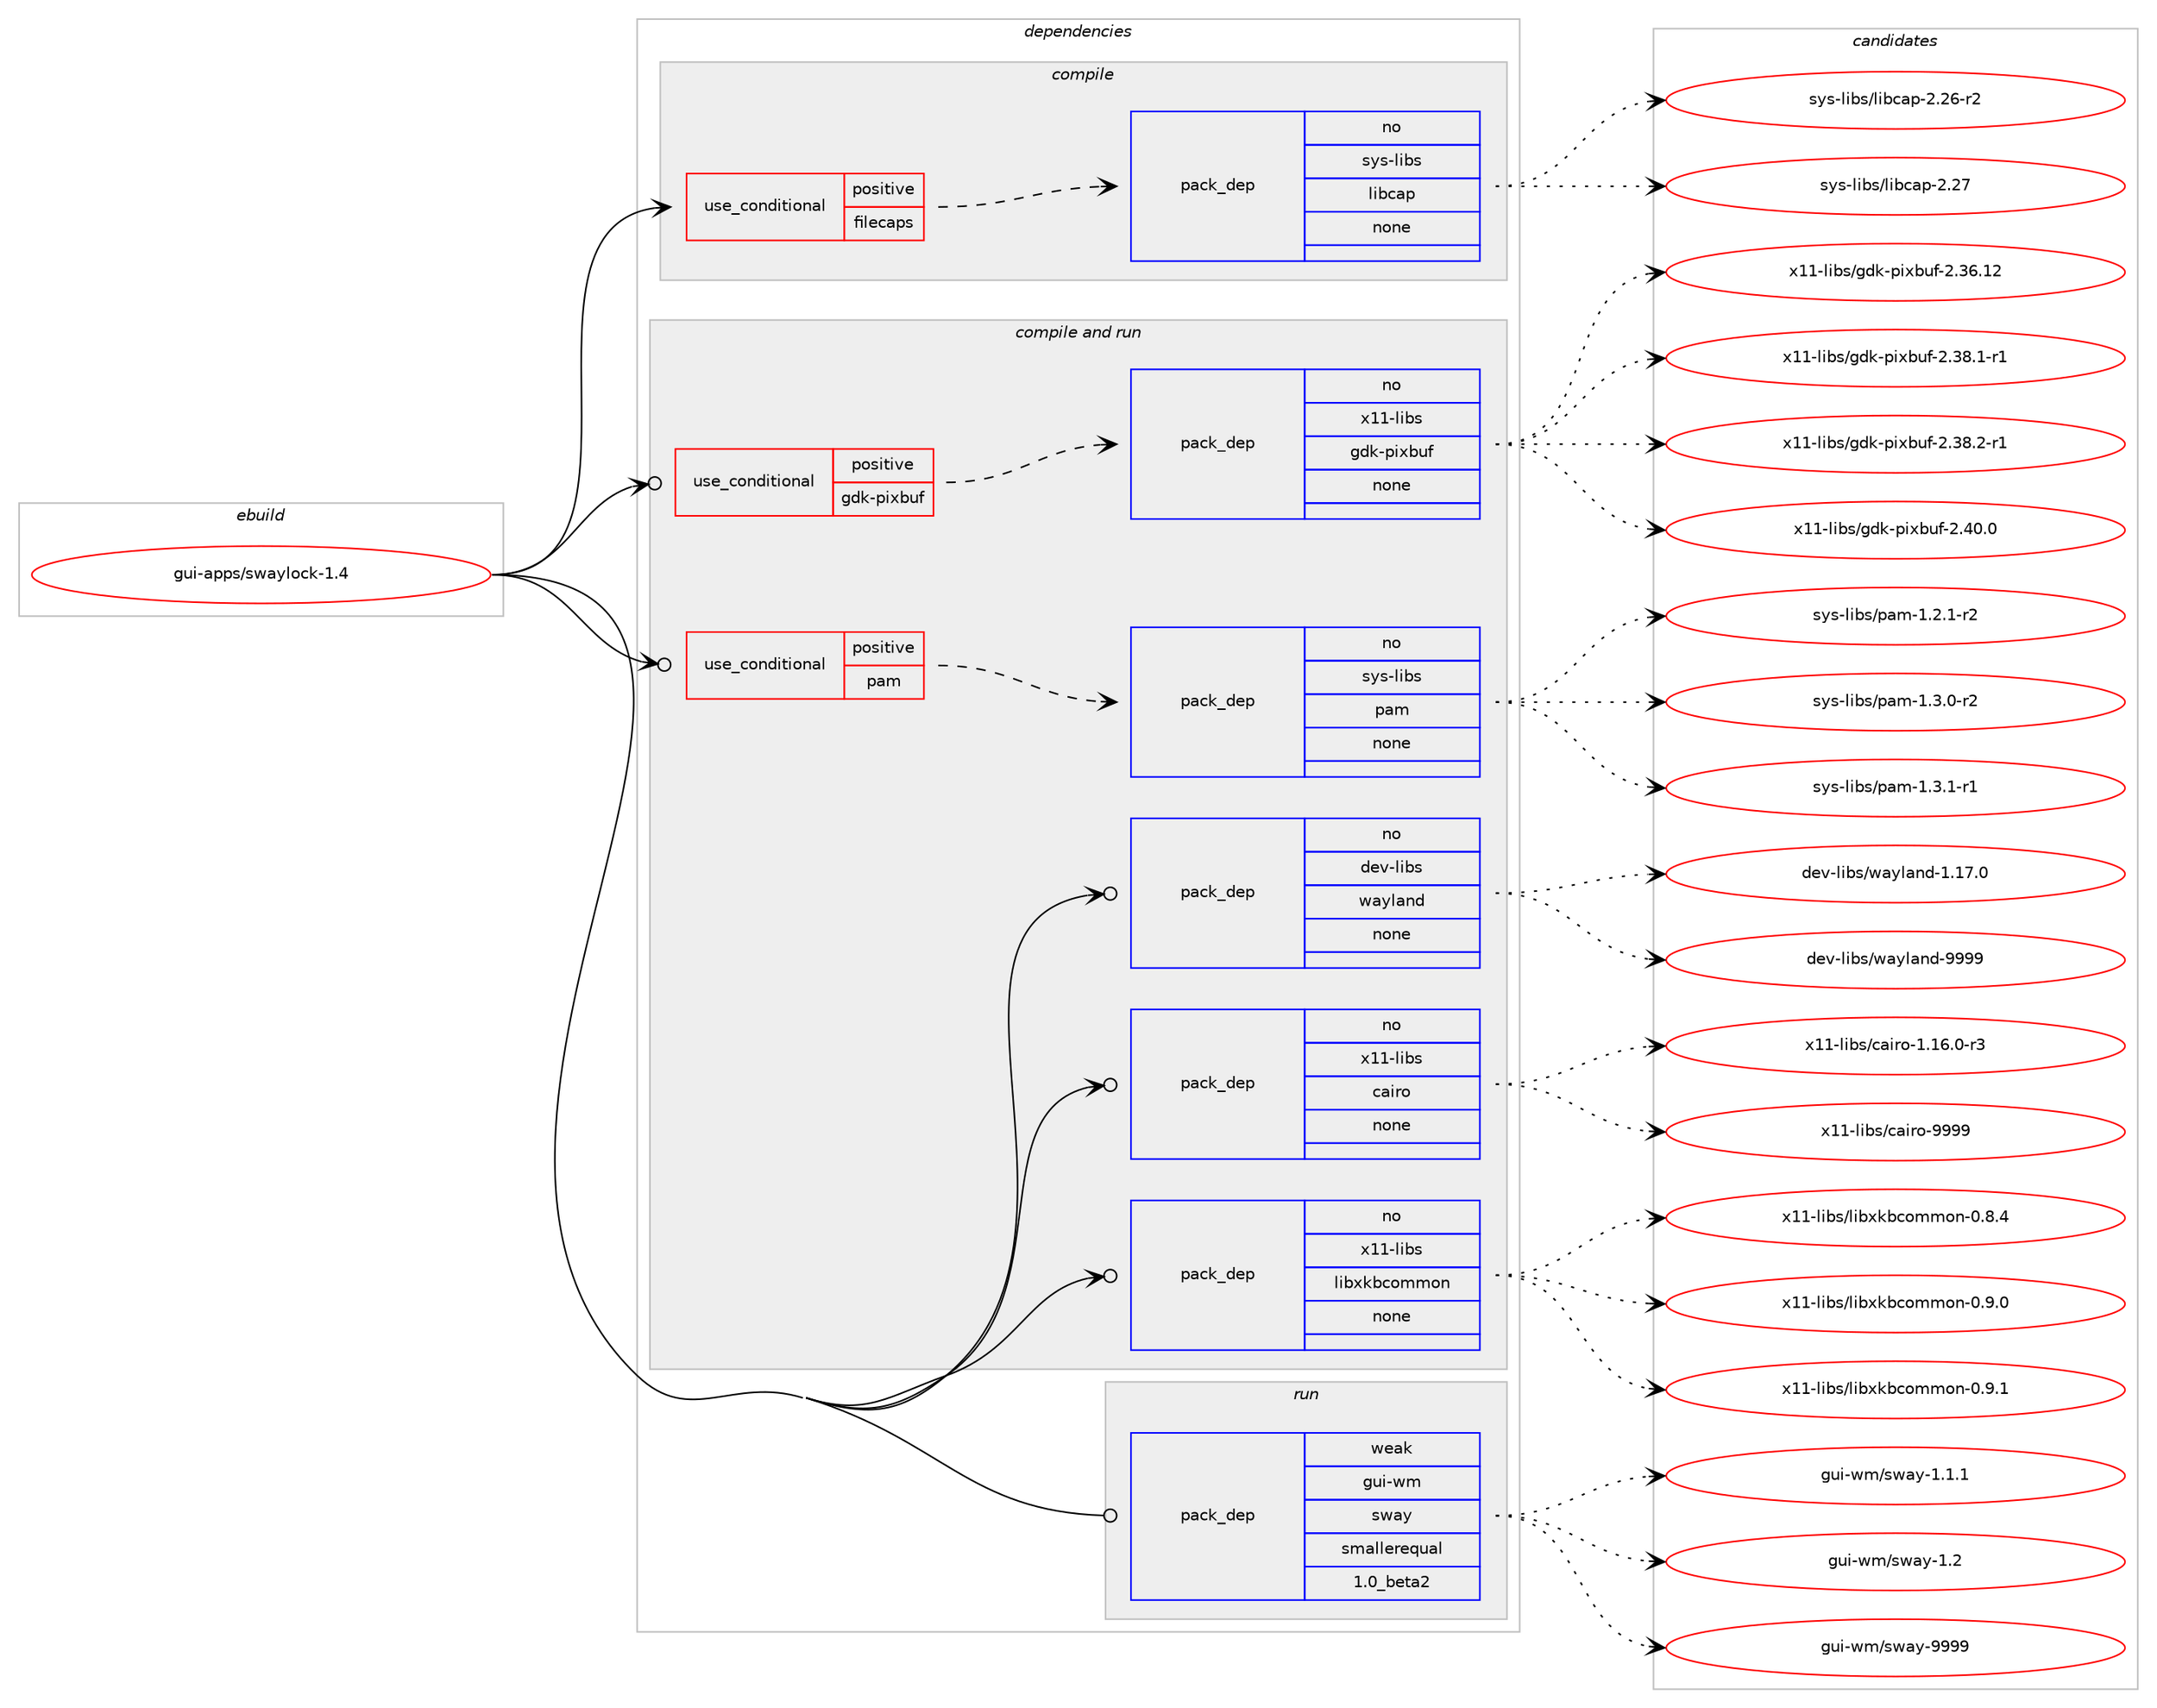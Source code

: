 digraph prolog {

# *************
# Graph options
# *************

newrank=true;
concentrate=true;
compound=true;
graph [rankdir=LR,fontname=Helvetica,fontsize=10,ranksep=1.5];#, ranksep=2.5, nodesep=0.2];
edge  [arrowhead=vee];
node  [fontname=Helvetica,fontsize=10];

# **********
# The ebuild
# **********

subgraph cluster_leftcol {
color=gray;
rank=same;
label=<<i>ebuild</i>>;
id [label="gui-apps/swaylock-1.4", color=red, width=4, href="../gui-apps/swaylock-1.4.svg"];
}

# ****************
# The dependencies
# ****************

subgraph cluster_midcol {
color=gray;
label=<<i>dependencies</i>>;
subgraph cluster_compile {
fillcolor="#eeeeee";
style=filled;
label=<<i>compile</i>>;
subgraph cond186310 {
dependency750866 [label=<<TABLE BORDER="0" CELLBORDER="1" CELLSPACING="0" CELLPADDING="4"><TR><TD ROWSPAN="3" CELLPADDING="10">use_conditional</TD></TR><TR><TD>positive</TD></TR><TR><TD>filecaps</TD></TR></TABLE>>, shape=none, color=red];
subgraph pack551903 {
dependency750867 [label=<<TABLE BORDER="0" CELLBORDER="1" CELLSPACING="0" CELLPADDING="4" WIDTH="220"><TR><TD ROWSPAN="6" CELLPADDING="30">pack_dep</TD></TR><TR><TD WIDTH="110">no</TD></TR><TR><TD>sys-libs</TD></TR><TR><TD>libcap</TD></TR><TR><TD>none</TD></TR><TR><TD></TD></TR></TABLE>>, shape=none, color=blue];
}
dependency750866:e -> dependency750867:w [weight=20,style="dashed",arrowhead="vee"];
}
id:e -> dependency750866:w [weight=20,style="solid",arrowhead="vee"];
}
subgraph cluster_compileandrun {
fillcolor="#eeeeee";
style=filled;
label=<<i>compile and run</i>>;
subgraph cond186311 {
dependency750868 [label=<<TABLE BORDER="0" CELLBORDER="1" CELLSPACING="0" CELLPADDING="4"><TR><TD ROWSPAN="3" CELLPADDING="10">use_conditional</TD></TR><TR><TD>positive</TD></TR><TR><TD>gdk-pixbuf</TD></TR></TABLE>>, shape=none, color=red];
subgraph pack551904 {
dependency750869 [label=<<TABLE BORDER="0" CELLBORDER="1" CELLSPACING="0" CELLPADDING="4" WIDTH="220"><TR><TD ROWSPAN="6" CELLPADDING="30">pack_dep</TD></TR><TR><TD WIDTH="110">no</TD></TR><TR><TD>x11-libs</TD></TR><TR><TD>gdk-pixbuf</TD></TR><TR><TD>none</TD></TR><TR><TD></TD></TR></TABLE>>, shape=none, color=blue];
}
dependency750868:e -> dependency750869:w [weight=20,style="dashed",arrowhead="vee"];
}
id:e -> dependency750868:w [weight=20,style="solid",arrowhead="odotvee"];
subgraph cond186312 {
dependency750870 [label=<<TABLE BORDER="0" CELLBORDER="1" CELLSPACING="0" CELLPADDING="4"><TR><TD ROWSPAN="3" CELLPADDING="10">use_conditional</TD></TR><TR><TD>positive</TD></TR><TR><TD>pam</TD></TR></TABLE>>, shape=none, color=red];
subgraph pack551905 {
dependency750871 [label=<<TABLE BORDER="0" CELLBORDER="1" CELLSPACING="0" CELLPADDING="4" WIDTH="220"><TR><TD ROWSPAN="6" CELLPADDING="30">pack_dep</TD></TR><TR><TD WIDTH="110">no</TD></TR><TR><TD>sys-libs</TD></TR><TR><TD>pam</TD></TR><TR><TD>none</TD></TR><TR><TD></TD></TR></TABLE>>, shape=none, color=blue];
}
dependency750870:e -> dependency750871:w [weight=20,style="dashed",arrowhead="vee"];
}
id:e -> dependency750870:w [weight=20,style="solid",arrowhead="odotvee"];
subgraph pack551906 {
dependency750872 [label=<<TABLE BORDER="0" CELLBORDER="1" CELLSPACING="0" CELLPADDING="4" WIDTH="220"><TR><TD ROWSPAN="6" CELLPADDING="30">pack_dep</TD></TR><TR><TD WIDTH="110">no</TD></TR><TR><TD>dev-libs</TD></TR><TR><TD>wayland</TD></TR><TR><TD>none</TD></TR><TR><TD></TD></TR></TABLE>>, shape=none, color=blue];
}
id:e -> dependency750872:w [weight=20,style="solid",arrowhead="odotvee"];
subgraph pack551907 {
dependency750873 [label=<<TABLE BORDER="0" CELLBORDER="1" CELLSPACING="0" CELLPADDING="4" WIDTH="220"><TR><TD ROWSPAN="6" CELLPADDING="30">pack_dep</TD></TR><TR><TD WIDTH="110">no</TD></TR><TR><TD>x11-libs</TD></TR><TR><TD>cairo</TD></TR><TR><TD>none</TD></TR><TR><TD></TD></TR></TABLE>>, shape=none, color=blue];
}
id:e -> dependency750873:w [weight=20,style="solid",arrowhead="odotvee"];
subgraph pack551908 {
dependency750874 [label=<<TABLE BORDER="0" CELLBORDER="1" CELLSPACING="0" CELLPADDING="4" WIDTH="220"><TR><TD ROWSPAN="6" CELLPADDING="30">pack_dep</TD></TR><TR><TD WIDTH="110">no</TD></TR><TR><TD>x11-libs</TD></TR><TR><TD>libxkbcommon</TD></TR><TR><TD>none</TD></TR><TR><TD></TD></TR></TABLE>>, shape=none, color=blue];
}
id:e -> dependency750874:w [weight=20,style="solid",arrowhead="odotvee"];
}
subgraph cluster_run {
fillcolor="#eeeeee";
style=filled;
label=<<i>run</i>>;
subgraph pack551909 {
dependency750875 [label=<<TABLE BORDER="0" CELLBORDER="1" CELLSPACING="0" CELLPADDING="4" WIDTH="220"><TR><TD ROWSPAN="6" CELLPADDING="30">pack_dep</TD></TR><TR><TD WIDTH="110">weak</TD></TR><TR><TD>gui-wm</TD></TR><TR><TD>sway</TD></TR><TR><TD>smallerequal</TD></TR><TR><TD>1.0_beta2</TD></TR></TABLE>>, shape=none, color=blue];
}
id:e -> dependency750875:w [weight=20,style="solid",arrowhead="odot"];
}
}

# **************
# The candidates
# **************

subgraph cluster_choices {
rank=same;
color=gray;
label=<<i>candidates</i>>;

subgraph choice551903 {
color=black;
nodesep=1;
choice11512111545108105981154710810598999711245504650544511450 [label="sys-libs/libcap-2.26-r2", color=red, width=4,href="../sys-libs/libcap-2.26-r2.svg"];
choice1151211154510810598115471081059899971124550465055 [label="sys-libs/libcap-2.27", color=red, width=4,href="../sys-libs/libcap-2.27.svg"];
dependency750867:e -> choice11512111545108105981154710810598999711245504650544511450:w [style=dotted,weight="100"];
dependency750867:e -> choice1151211154510810598115471081059899971124550465055:w [style=dotted,weight="100"];
}
subgraph choice551904 {
color=black;
nodesep=1;
choice120494945108105981154710310010745112105120981171024550465154464950 [label="x11-libs/gdk-pixbuf-2.36.12", color=red, width=4,href="../x11-libs/gdk-pixbuf-2.36.12.svg"];
choice12049494510810598115471031001074511210512098117102455046515646494511449 [label="x11-libs/gdk-pixbuf-2.38.1-r1", color=red, width=4,href="../x11-libs/gdk-pixbuf-2.38.1-r1.svg"];
choice12049494510810598115471031001074511210512098117102455046515646504511449 [label="x11-libs/gdk-pixbuf-2.38.2-r1", color=red, width=4,href="../x11-libs/gdk-pixbuf-2.38.2-r1.svg"];
choice1204949451081059811547103100107451121051209811710245504652484648 [label="x11-libs/gdk-pixbuf-2.40.0", color=red, width=4,href="../x11-libs/gdk-pixbuf-2.40.0.svg"];
dependency750869:e -> choice120494945108105981154710310010745112105120981171024550465154464950:w [style=dotted,weight="100"];
dependency750869:e -> choice12049494510810598115471031001074511210512098117102455046515646494511449:w [style=dotted,weight="100"];
dependency750869:e -> choice12049494510810598115471031001074511210512098117102455046515646504511449:w [style=dotted,weight="100"];
dependency750869:e -> choice1204949451081059811547103100107451121051209811710245504652484648:w [style=dotted,weight="100"];
}
subgraph choice551905 {
color=black;
nodesep=1;
choice115121115451081059811547112971094549465046494511450 [label="sys-libs/pam-1.2.1-r2", color=red, width=4,href="../sys-libs/pam-1.2.1-r2.svg"];
choice115121115451081059811547112971094549465146484511450 [label="sys-libs/pam-1.3.0-r2", color=red, width=4,href="../sys-libs/pam-1.3.0-r2.svg"];
choice115121115451081059811547112971094549465146494511449 [label="sys-libs/pam-1.3.1-r1", color=red, width=4,href="../sys-libs/pam-1.3.1-r1.svg"];
dependency750871:e -> choice115121115451081059811547112971094549465046494511450:w [style=dotted,weight="100"];
dependency750871:e -> choice115121115451081059811547112971094549465146484511450:w [style=dotted,weight="100"];
dependency750871:e -> choice115121115451081059811547112971094549465146494511449:w [style=dotted,weight="100"];
}
subgraph choice551906 {
color=black;
nodesep=1;
choice100101118451081059811547119971211089711010045494649554648 [label="dev-libs/wayland-1.17.0", color=red, width=4,href="../dev-libs/wayland-1.17.0.svg"];
choice10010111845108105981154711997121108971101004557575757 [label="dev-libs/wayland-9999", color=red, width=4,href="../dev-libs/wayland-9999.svg"];
dependency750872:e -> choice100101118451081059811547119971211089711010045494649554648:w [style=dotted,weight="100"];
dependency750872:e -> choice10010111845108105981154711997121108971101004557575757:w [style=dotted,weight="100"];
}
subgraph choice551907 {
color=black;
nodesep=1;
choice12049494510810598115479997105114111454946495446484511451 [label="x11-libs/cairo-1.16.0-r3", color=red, width=4,href="../x11-libs/cairo-1.16.0-r3.svg"];
choice120494945108105981154799971051141114557575757 [label="x11-libs/cairo-9999", color=red, width=4,href="../x11-libs/cairo-9999.svg"];
dependency750873:e -> choice12049494510810598115479997105114111454946495446484511451:w [style=dotted,weight="100"];
dependency750873:e -> choice120494945108105981154799971051141114557575757:w [style=dotted,weight="100"];
}
subgraph choice551908 {
color=black;
nodesep=1;
choice1204949451081059811547108105981201079899111109109111110454846564652 [label="x11-libs/libxkbcommon-0.8.4", color=red, width=4,href="../x11-libs/libxkbcommon-0.8.4.svg"];
choice1204949451081059811547108105981201079899111109109111110454846574648 [label="x11-libs/libxkbcommon-0.9.0", color=red, width=4,href="../x11-libs/libxkbcommon-0.9.0.svg"];
choice1204949451081059811547108105981201079899111109109111110454846574649 [label="x11-libs/libxkbcommon-0.9.1", color=red, width=4,href="../x11-libs/libxkbcommon-0.9.1.svg"];
dependency750874:e -> choice1204949451081059811547108105981201079899111109109111110454846564652:w [style=dotted,weight="100"];
dependency750874:e -> choice1204949451081059811547108105981201079899111109109111110454846574648:w [style=dotted,weight="100"];
dependency750874:e -> choice1204949451081059811547108105981201079899111109109111110454846574649:w [style=dotted,weight="100"];
}
subgraph choice551909 {
color=black;
nodesep=1;
choice103117105451191094711511997121454946494649 [label="gui-wm/sway-1.1.1", color=red, width=4,href="../gui-wm/sway-1.1.1.svg"];
choice10311710545119109471151199712145494650 [label="gui-wm/sway-1.2", color=red, width=4,href="../gui-wm/sway-1.2.svg"];
choice1031171054511910947115119971214557575757 [label="gui-wm/sway-9999", color=red, width=4,href="../gui-wm/sway-9999.svg"];
dependency750875:e -> choice103117105451191094711511997121454946494649:w [style=dotted,weight="100"];
dependency750875:e -> choice10311710545119109471151199712145494650:w [style=dotted,weight="100"];
dependency750875:e -> choice1031171054511910947115119971214557575757:w [style=dotted,weight="100"];
}
}

}
